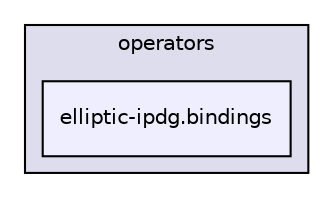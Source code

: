 digraph "elliptic-ipdg.bindings" {
  compound=true
  node [ fontsize="10", fontname="Helvetica"];
  edge [ labelfontsize="10", labelfontname="Helvetica"];
  subgraph clusterdir_91b47eb1f5534b791b2db4e72c4ced9d {
    graph [ bgcolor="#ddddee", pencolor="black", label="operators" fontname="Helvetica", fontsize="10", URL="dir_91b47eb1f5534b791b2db4e72c4ced9d.html"]
  dir_a7df9ae745501a4de0fabd95a044ee81 [shape=box, label="elliptic-ipdg.bindings", style="filled", fillcolor="#eeeeff", pencolor="black", URL="dir_a7df9ae745501a4de0fabd95a044ee81.html"];
  }
}
